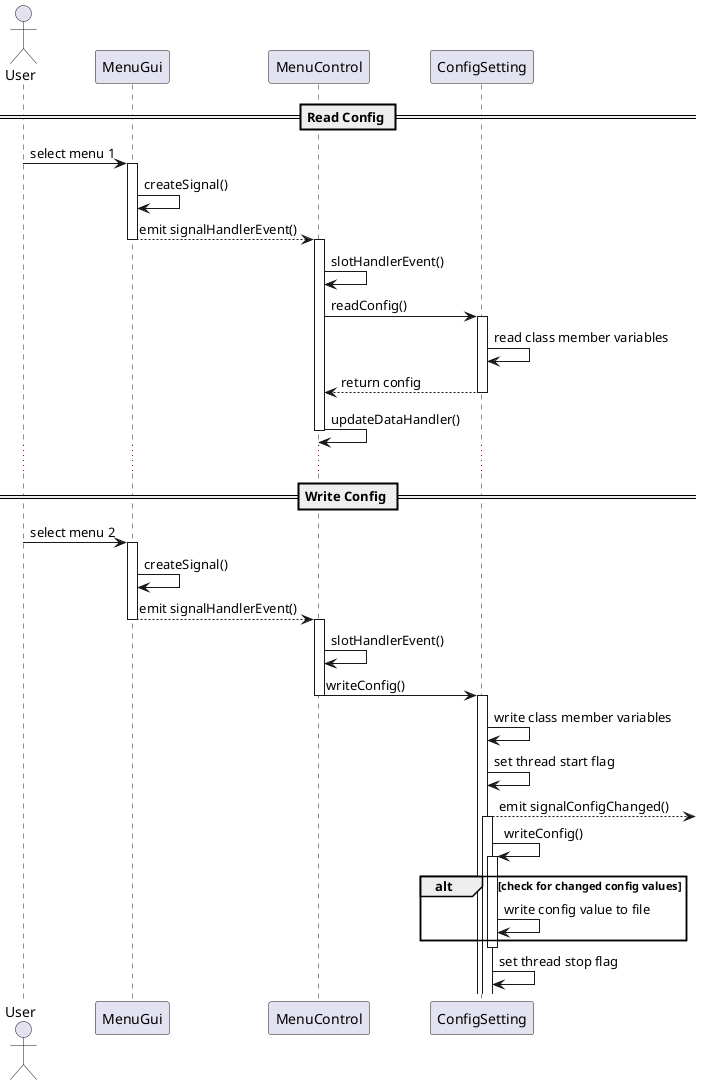 @startuml

actor User order 1

participant MenuGui order 10
' participant MenuHandler order 20
participant MenuControl order 30
participant ConfigSetting order 60

== Read Config ==
User -> MenuGui : select menu 1

activate MenuGui
MenuGui -> MenuGui : createSignal()
MenuGui --> MenuControl : emit signalHandlerEvent()
deactivate MenuGui

activate MenuControl
MenuControl -> MenuControl : slotHandlerEvent()
MenuControl -> ConfigSetting : readConfig()

activate ConfigSetting
ConfigSetting -> ConfigSetting : read class member variables
MenuControl <-- ConfigSetting : return config

deactivate ConfigSetting
MenuControl -> MenuControl : updateDataHandler()
' MenuControl --> MenuGui : done
deactivate MenuControl

...

== Write Config ==
User -> MenuGui : select menu 2

activate MenuGui
MenuGui -> MenuGui : createSignal()
MenuGui --> MenuControl : emit signalHandlerEvent()
deactivate MenuGui

activate MenuControl
MenuControl -> MenuControl : slotHandlerEvent()
MenuControl -> ConfigSetting : writeConfig()
deactivate MenuControl

activate ConfigSetting
ConfigSetting -> ConfigSetting : write class member variables
ConfigSetting -> ConfigSetting : set thread start flag
ConfigSetting --> : emit signalConfigChanged()

activate ConfigSetting
ConfigSetting -> ConfigSetting : writeConfig()
activate ConfigSetting

alt check for changed config values
    ConfigSetting -> ConfigSetting : write config value to file
end
deactivate ConfigSetting

ConfigSetting -> ConfigSetting : set thread stop flag

@enduml
